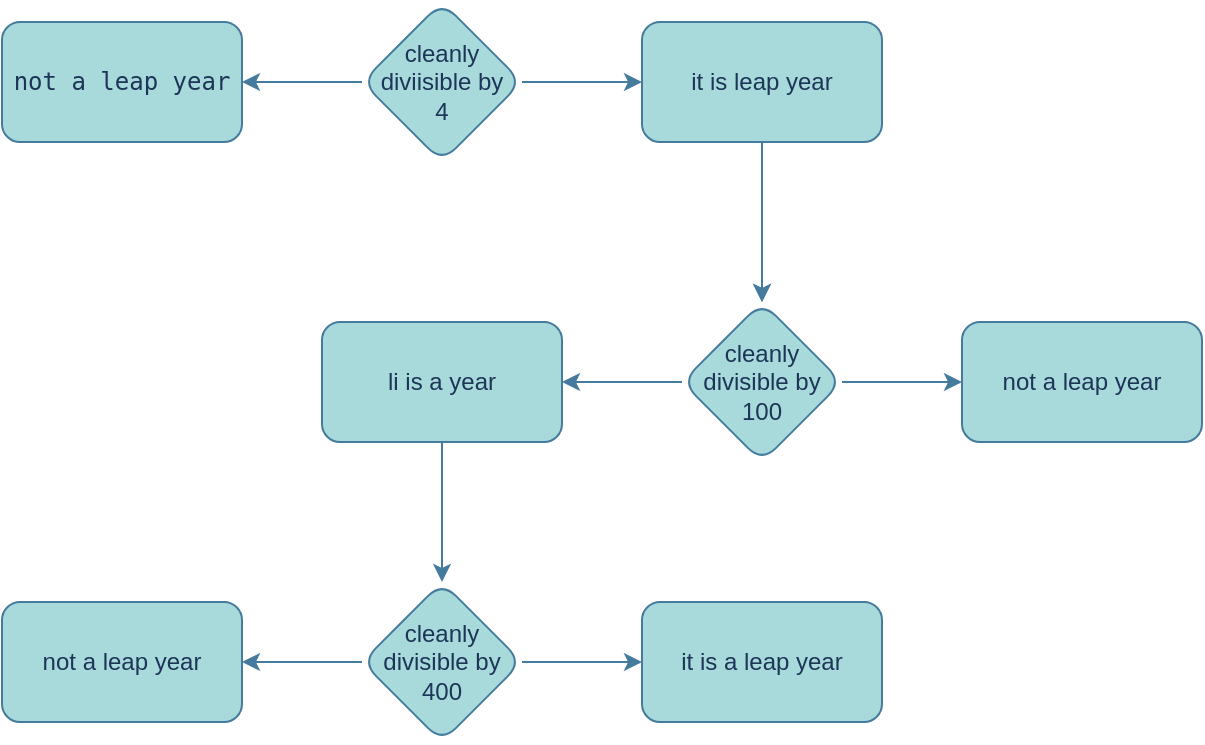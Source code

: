 <mxfile version="21.0.6" type="device"><diagram name="Page-1" id="FjPUi1xGkdUViEX2vBNN"><mxGraphModel dx="882" dy="480" grid="1" gridSize="10" guides="1" tooltips="1" connect="1" arrows="1" fold="1" page="1" pageScale="1" pageWidth="850" pageHeight="1100" math="0" shadow="0"><root><mxCell id="0"/><mxCell id="1" parent="0"/><mxCell id="wL65-TVhc9eFJ5LT56vR-5" value="" style="edgeStyle=orthogonalEdgeStyle;rounded=1;orthogonalLoop=1;jettySize=auto;html=1;labelBackgroundColor=none;strokeColor=#457B9D;fontColor=default;" edge="1" parent="1" source="wL65-TVhc9eFJ5LT56vR-2" target="wL65-TVhc9eFJ5LT56vR-4"><mxGeometry relative="1" as="geometry"/></mxCell><mxCell id="wL65-TVhc9eFJ5LT56vR-7" value="" style="edgeStyle=orthogonalEdgeStyle;rounded=1;orthogonalLoop=1;jettySize=auto;html=1;labelBackgroundColor=none;strokeColor=#457B9D;fontColor=default;" edge="1" parent="1" source="wL65-TVhc9eFJ5LT56vR-2" target="wL65-TVhc9eFJ5LT56vR-6"><mxGeometry relative="1" as="geometry"/></mxCell><mxCell id="wL65-TVhc9eFJ5LT56vR-2" value="cleanly diviisible by&lt;br&gt;4" style="rhombus;whiteSpace=wrap;html=1;fillColor=#A8DADC;strokeColor=#457B9D;align=center;rounded=1;labelBackgroundColor=none;fontColor=#1D3557;" vertex="1" parent="1"><mxGeometry x="190" y="120" width="80" height="80" as="geometry"/></mxCell><mxCell id="wL65-TVhc9eFJ5LT56vR-12" value="" style="edgeStyle=orthogonalEdgeStyle;rounded=1;orthogonalLoop=1;jettySize=auto;html=1;labelBackgroundColor=none;strokeColor=#457B9D;fontColor=default;" edge="1" parent="1" source="wL65-TVhc9eFJ5LT56vR-3" target="wL65-TVhc9eFJ5LT56vR-11"><mxGeometry relative="1" as="geometry"/></mxCell><mxCell id="wL65-TVhc9eFJ5LT56vR-14" value="" style="edgeStyle=orthogonalEdgeStyle;rounded=1;orthogonalLoop=1;jettySize=auto;html=1;labelBackgroundColor=none;strokeColor=#457B9D;fontColor=default;" edge="1" parent="1" source="wL65-TVhc9eFJ5LT56vR-3" target="wL65-TVhc9eFJ5LT56vR-13"><mxGeometry relative="1" as="geometry"/></mxCell><mxCell id="wL65-TVhc9eFJ5LT56vR-3" value="cleanly divisible by 100" style="rhombus;whiteSpace=wrap;html=1;rounded=1;labelBackgroundColor=none;fillColor=#A8DADC;strokeColor=#457B9D;fontColor=#1D3557;" vertex="1" parent="1"><mxGeometry x="350" y="270" width="80" height="80" as="geometry"/></mxCell><mxCell id="wL65-TVhc9eFJ5LT56vR-4" value="&lt;pre style=&quot;&quot;&gt;not a leap year&lt;/pre&gt;" style="whiteSpace=wrap;html=1;fillColor=#A8DADC;strokeColor=#457B9D;rounded=1;labelBackgroundColor=none;fontColor=#1D3557;" vertex="1" parent="1"><mxGeometry x="10" y="130" width="120" height="60" as="geometry"/></mxCell><mxCell id="wL65-TVhc9eFJ5LT56vR-9" value="" style="edgeStyle=orthogonalEdgeStyle;rounded=1;orthogonalLoop=1;jettySize=auto;html=1;labelBackgroundColor=none;strokeColor=#457B9D;fontColor=default;" edge="1" parent="1" source="wL65-TVhc9eFJ5LT56vR-6" target="wL65-TVhc9eFJ5LT56vR-3"><mxGeometry relative="1" as="geometry"/></mxCell><mxCell id="wL65-TVhc9eFJ5LT56vR-10" style="edgeStyle=orthogonalEdgeStyle;rounded=1;orthogonalLoop=1;jettySize=auto;html=1;labelBackgroundColor=none;strokeColor=#457B9D;fontColor=default;" edge="1" parent="1" source="wL65-TVhc9eFJ5LT56vR-6" target="wL65-TVhc9eFJ5LT56vR-3"><mxGeometry relative="1" as="geometry"/></mxCell><mxCell id="wL65-TVhc9eFJ5LT56vR-6" value="it is leap year" style="whiteSpace=wrap;html=1;fillColor=#A8DADC;strokeColor=#457B9D;rounded=1;labelBackgroundColor=none;fontColor=#1D3557;" vertex="1" parent="1"><mxGeometry x="330" y="130" width="120" height="60" as="geometry"/></mxCell><mxCell id="wL65-TVhc9eFJ5LT56vR-11" value="not a leap year" style="whiteSpace=wrap;html=1;rounded=1;labelBackgroundColor=none;fillColor=#A8DADC;strokeColor=#457B9D;fontColor=#1D3557;" vertex="1" parent="1"><mxGeometry x="490" y="280" width="120" height="60" as="geometry"/></mxCell><mxCell id="wL65-TVhc9eFJ5LT56vR-18" value="" style="edgeStyle=orthogonalEdgeStyle;rounded=1;orthogonalLoop=1;jettySize=auto;html=1;labelBackgroundColor=none;strokeColor=#457B9D;fontColor=default;" edge="1" parent="1" source="wL65-TVhc9eFJ5LT56vR-13" target="wL65-TVhc9eFJ5LT56vR-17"><mxGeometry relative="1" as="geometry"/></mxCell><mxCell id="wL65-TVhc9eFJ5LT56vR-13" value="li is a year" style="whiteSpace=wrap;html=1;rounded=1;labelBackgroundColor=none;fillColor=#A8DADC;strokeColor=#457B9D;fontColor=#1D3557;" vertex="1" parent="1"><mxGeometry x="170" y="280" width="120" height="60" as="geometry"/></mxCell><mxCell id="wL65-TVhc9eFJ5LT56vR-20" value="" style="edgeStyle=orthogonalEdgeStyle;rounded=1;orthogonalLoop=1;jettySize=auto;html=1;labelBackgroundColor=none;strokeColor=#457B9D;fontColor=default;" edge="1" parent="1" source="wL65-TVhc9eFJ5LT56vR-17" target="wL65-TVhc9eFJ5LT56vR-19"><mxGeometry relative="1" as="geometry"/></mxCell><mxCell id="wL65-TVhc9eFJ5LT56vR-22" value="" style="edgeStyle=orthogonalEdgeStyle;rounded=1;orthogonalLoop=1;jettySize=auto;html=1;labelBackgroundColor=none;strokeColor=#457B9D;fontColor=default;" edge="1" parent="1" source="wL65-TVhc9eFJ5LT56vR-17" target="wL65-TVhc9eFJ5LT56vR-21"><mxGeometry relative="1" as="geometry"/></mxCell><mxCell id="wL65-TVhc9eFJ5LT56vR-17" value="cleanly divisible by 400" style="rhombus;whiteSpace=wrap;html=1;rounded=1;labelBackgroundColor=none;fillColor=#A8DADC;strokeColor=#457B9D;fontColor=#1D3557;" vertex="1" parent="1"><mxGeometry x="190" y="410" width="80" height="80" as="geometry"/></mxCell><mxCell id="wL65-TVhc9eFJ5LT56vR-19" value="not a leap year" style="whiteSpace=wrap;html=1;rounded=1;labelBackgroundColor=none;fillColor=#A8DADC;strokeColor=#457B9D;fontColor=#1D3557;" vertex="1" parent="1"><mxGeometry x="10" y="420" width="120" height="60" as="geometry"/></mxCell><mxCell id="wL65-TVhc9eFJ5LT56vR-21" value="it is a leap year" style="whiteSpace=wrap;html=1;rounded=1;labelBackgroundColor=none;fillColor=#A8DADC;strokeColor=#457B9D;fontColor=#1D3557;" vertex="1" parent="1"><mxGeometry x="330" y="420" width="120" height="60" as="geometry"/></mxCell></root></mxGraphModel></diagram></mxfile>